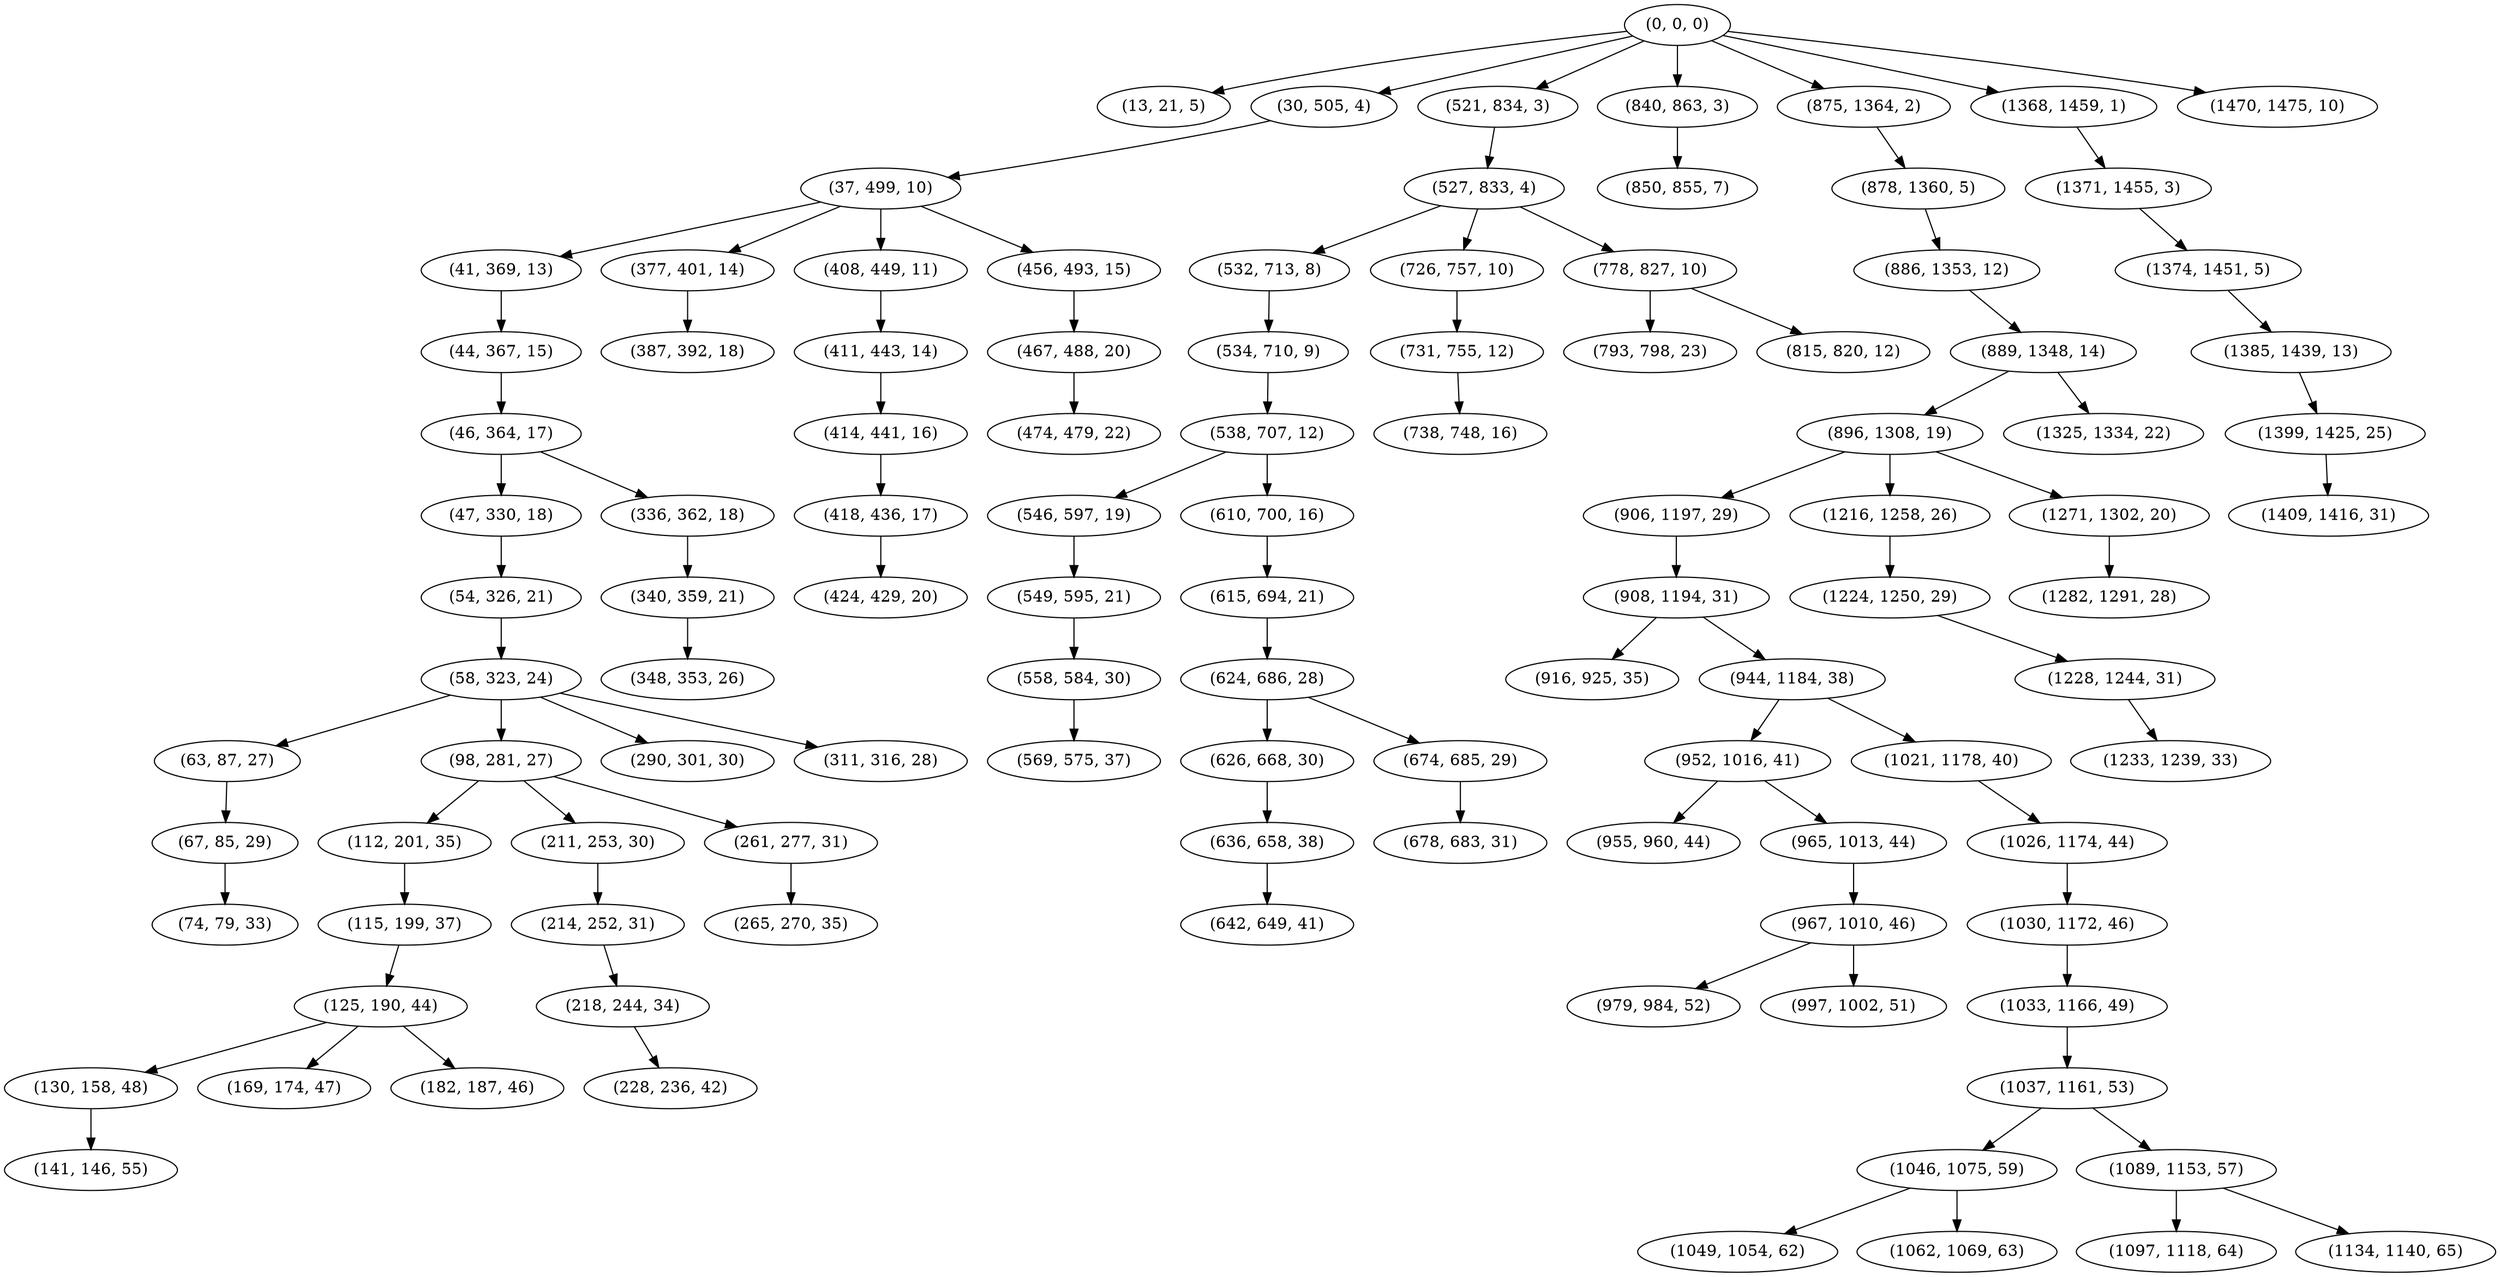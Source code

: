 digraph tree {
    "(0, 0, 0)";
    "(13, 21, 5)";
    "(30, 505, 4)";
    "(37, 499, 10)";
    "(41, 369, 13)";
    "(44, 367, 15)";
    "(46, 364, 17)";
    "(47, 330, 18)";
    "(54, 326, 21)";
    "(58, 323, 24)";
    "(63, 87, 27)";
    "(67, 85, 29)";
    "(74, 79, 33)";
    "(98, 281, 27)";
    "(112, 201, 35)";
    "(115, 199, 37)";
    "(125, 190, 44)";
    "(130, 158, 48)";
    "(141, 146, 55)";
    "(169, 174, 47)";
    "(182, 187, 46)";
    "(211, 253, 30)";
    "(214, 252, 31)";
    "(218, 244, 34)";
    "(228, 236, 42)";
    "(261, 277, 31)";
    "(265, 270, 35)";
    "(290, 301, 30)";
    "(311, 316, 28)";
    "(336, 362, 18)";
    "(340, 359, 21)";
    "(348, 353, 26)";
    "(377, 401, 14)";
    "(387, 392, 18)";
    "(408, 449, 11)";
    "(411, 443, 14)";
    "(414, 441, 16)";
    "(418, 436, 17)";
    "(424, 429, 20)";
    "(456, 493, 15)";
    "(467, 488, 20)";
    "(474, 479, 22)";
    "(521, 834, 3)";
    "(527, 833, 4)";
    "(532, 713, 8)";
    "(534, 710, 9)";
    "(538, 707, 12)";
    "(546, 597, 19)";
    "(549, 595, 21)";
    "(558, 584, 30)";
    "(569, 575, 37)";
    "(610, 700, 16)";
    "(615, 694, 21)";
    "(624, 686, 28)";
    "(626, 668, 30)";
    "(636, 658, 38)";
    "(642, 649, 41)";
    "(674, 685, 29)";
    "(678, 683, 31)";
    "(726, 757, 10)";
    "(731, 755, 12)";
    "(738, 748, 16)";
    "(778, 827, 10)";
    "(793, 798, 23)";
    "(815, 820, 12)";
    "(840, 863, 3)";
    "(850, 855, 7)";
    "(875, 1364, 2)";
    "(878, 1360, 5)";
    "(886, 1353, 12)";
    "(889, 1348, 14)";
    "(896, 1308, 19)";
    "(906, 1197, 29)";
    "(908, 1194, 31)";
    "(916, 925, 35)";
    "(944, 1184, 38)";
    "(952, 1016, 41)";
    "(955, 960, 44)";
    "(965, 1013, 44)";
    "(967, 1010, 46)";
    "(979, 984, 52)";
    "(997, 1002, 51)";
    "(1021, 1178, 40)";
    "(1026, 1174, 44)";
    "(1030, 1172, 46)";
    "(1033, 1166, 49)";
    "(1037, 1161, 53)";
    "(1046, 1075, 59)";
    "(1049, 1054, 62)";
    "(1062, 1069, 63)";
    "(1089, 1153, 57)";
    "(1097, 1118, 64)";
    "(1134, 1140, 65)";
    "(1216, 1258, 26)";
    "(1224, 1250, 29)";
    "(1228, 1244, 31)";
    "(1233, 1239, 33)";
    "(1271, 1302, 20)";
    "(1282, 1291, 28)";
    "(1325, 1334, 22)";
    "(1368, 1459, 1)";
    "(1371, 1455, 3)";
    "(1374, 1451, 5)";
    "(1385, 1439, 13)";
    "(1399, 1425, 25)";
    "(1409, 1416, 31)";
    "(1470, 1475, 10)";
    "(0, 0, 0)" -> "(13, 21, 5)";
    "(0, 0, 0)" -> "(30, 505, 4)";
    "(0, 0, 0)" -> "(521, 834, 3)";
    "(0, 0, 0)" -> "(840, 863, 3)";
    "(0, 0, 0)" -> "(875, 1364, 2)";
    "(0, 0, 0)" -> "(1368, 1459, 1)";
    "(0, 0, 0)" -> "(1470, 1475, 10)";
    "(30, 505, 4)" -> "(37, 499, 10)";
    "(37, 499, 10)" -> "(41, 369, 13)";
    "(37, 499, 10)" -> "(377, 401, 14)";
    "(37, 499, 10)" -> "(408, 449, 11)";
    "(37, 499, 10)" -> "(456, 493, 15)";
    "(41, 369, 13)" -> "(44, 367, 15)";
    "(44, 367, 15)" -> "(46, 364, 17)";
    "(46, 364, 17)" -> "(47, 330, 18)";
    "(46, 364, 17)" -> "(336, 362, 18)";
    "(47, 330, 18)" -> "(54, 326, 21)";
    "(54, 326, 21)" -> "(58, 323, 24)";
    "(58, 323, 24)" -> "(63, 87, 27)";
    "(58, 323, 24)" -> "(98, 281, 27)";
    "(58, 323, 24)" -> "(290, 301, 30)";
    "(58, 323, 24)" -> "(311, 316, 28)";
    "(63, 87, 27)" -> "(67, 85, 29)";
    "(67, 85, 29)" -> "(74, 79, 33)";
    "(98, 281, 27)" -> "(112, 201, 35)";
    "(98, 281, 27)" -> "(211, 253, 30)";
    "(98, 281, 27)" -> "(261, 277, 31)";
    "(112, 201, 35)" -> "(115, 199, 37)";
    "(115, 199, 37)" -> "(125, 190, 44)";
    "(125, 190, 44)" -> "(130, 158, 48)";
    "(125, 190, 44)" -> "(169, 174, 47)";
    "(125, 190, 44)" -> "(182, 187, 46)";
    "(130, 158, 48)" -> "(141, 146, 55)";
    "(211, 253, 30)" -> "(214, 252, 31)";
    "(214, 252, 31)" -> "(218, 244, 34)";
    "(218, 244, 34)" -> "(228, 236, 42)";
    "(261, 277, 31)" -> "(265, 270, 35)";
    "(336, 362, 18)" -> "(340, 359, 21)";
    "(340, 359, 21)" -> "(348, 353, 26)";
    "(377, 401, 14)" -> "(387, 392, 18)";
    "(408, 449, 11)" -> "(411, 443, 14)";
    "(411, 443, 14)" -> "(414, 441, 16)";
    "(414, 441, 16)" -> "(418, 436, 17)";
    "(418, 436, 17)" -> "(424, 429, 20)";
    "(456, 493, 15)" -> "(467, 488, 20)";
    "(467, 488, 20)" -> "(474, 479, 22)";
    "(521, 834, 3)" -> "(527, 833, 4)";
    "(527, 833, 4)" -> "(532, 713, 8)";
    "(527, 833, 4)" -> "(726, 757, 10)";
    "(527, 833, 4)" -> "(778, 827, 10)";
    "(532, 713, 8)" -> "(534, 710, 9)";
    "(534, 710, 9)" -> "(538, 707, 12)";
    "(538, 707, 12)" -> "(546, 597, 19)";
    "(538, 707, 12)" -> "(610, 700, 16)";
    "(546, 597, 19)" -> "(549, 595, 21)";
    "(549, 595, 21)" -> "(558, 584, 30)";
    "(558, 584, 30)" -> "(569, 575, 37)";
    "(610, 700, 16)" -> "(615, 694, 21)";
    "(615, 694, 21)" -> "(624, 686, 28)";
    "(624, 686, 28)" -> "(626, 668, 30)";
    "(624, 686, 28)" -> "(674, 685, 29)";
    "(626, 668, 30)" -> "(636, 658, 38)";
    "(636, 658, 38)" -> "(642, 649, 41)";
    "(674, 685, 29)" -> "(678, 683, 31)";
    "(726, 757, 10)" -> "(731, 755, 12)";
    "(731, 755, 12)" -> "(738, 748, 16)";
    "(778, 827, 10)" -> "(793, 798, 23)";
    "(778, 827, 10)" -> "(815, 820, 12)";
    "(840, 863, 3)" -> "(850, 855, 7)";
    "(875, 1364, 2)" -> "(878, 1360, 5)";
    "(878, 1360, 5)" -> "(886, 1353, 12)";
    "(886, 1353, 12)" -> "(889, 1348, 14)";
    "(889, 1348, 14)" -> "(896, 1308, 19)";
    "(889, 1348, 14)" -> "(1325, 1334, 22)";
    "(896, 1308, 19)" -> "(906, 1197, 29)";
    "(896, 1308, 19)" -> "(1216, 1258, 26)";
    "(896, 1308, 19)" -> "(1271, 1302, 20)";
    "(906, 1197, 29)" -> "(908, 1194, 31)";
    "(908, 1194, 31)" -> "(916, 925, 35)";
    "(908, 1194, 31)" -> "(944, 1184, 38)";
    "(944, 1184, 38)" -> "(952, 1016, 41)";
    "(944, 1184, 38)" -> "(1021, 1178, 40)";
    "(952, 1016, 41)" -> "(955, 960, 44)";
    "(952, 1016, 41)" -> "(965, 1013, 44)";
    "(965, 1013, 44)" -> "(967, 1010, 46)";
    "(967, 1010, 46)" -> "(979, 984, 52)";
    "(967, 1010, 46)" -> "(997, 1002, 51)";
    "(1021, 1178, 40)" -> "(1026, 1174, 44)";
    "(1026, 1174, 44)" -> "(1030, 1172, 46)";
    "(1030, 1172, 46)" -> "(1033, 1166, 49)";
    "(1033, 1166, 49)" -> "(1037, 1161, 53)";
    "(1037, 1161, 53)" -> "(1046, 1075, 59)";
    "(1037, 1161, 53)" -> "(1089, 1153, 57)";
    "(1046, 1075, 59)" -> "(1049, 1054, 62)";
    "(1046, 1075, 59)" -> "(1062, 1069, 63)";
    "(1089, 1153, 57)" -> "(1097, 1118, 64)";
    "(1089, 1153, 57)" -> "(1134, 1140, 65)";
    "(1216, 1258, 26)" -> "(1224, 1250, 29)";
    "(1224, 1250, 29)" -> "(1228, 1244, 31)";
    "(1228, 1244, 31)" -> "(1233, 1239, 33)";
    "(1271, 1302, 20)" -> "(1282, 1291, 28)";
    "(1368, 1459, 1)" -> "(1371, 1455, 3)";
    "(1371, 1455, 3)" -> "(1374, 1451, 5)";
    "(1374, 1451, 5)" -> "(1385, 1439, 13)";
    "(1385, 1439, 13)" -> "(1399, 1425, 25)";
    "(1399, 1425, 25)" -> "(1409, 1416, 31)";
}
